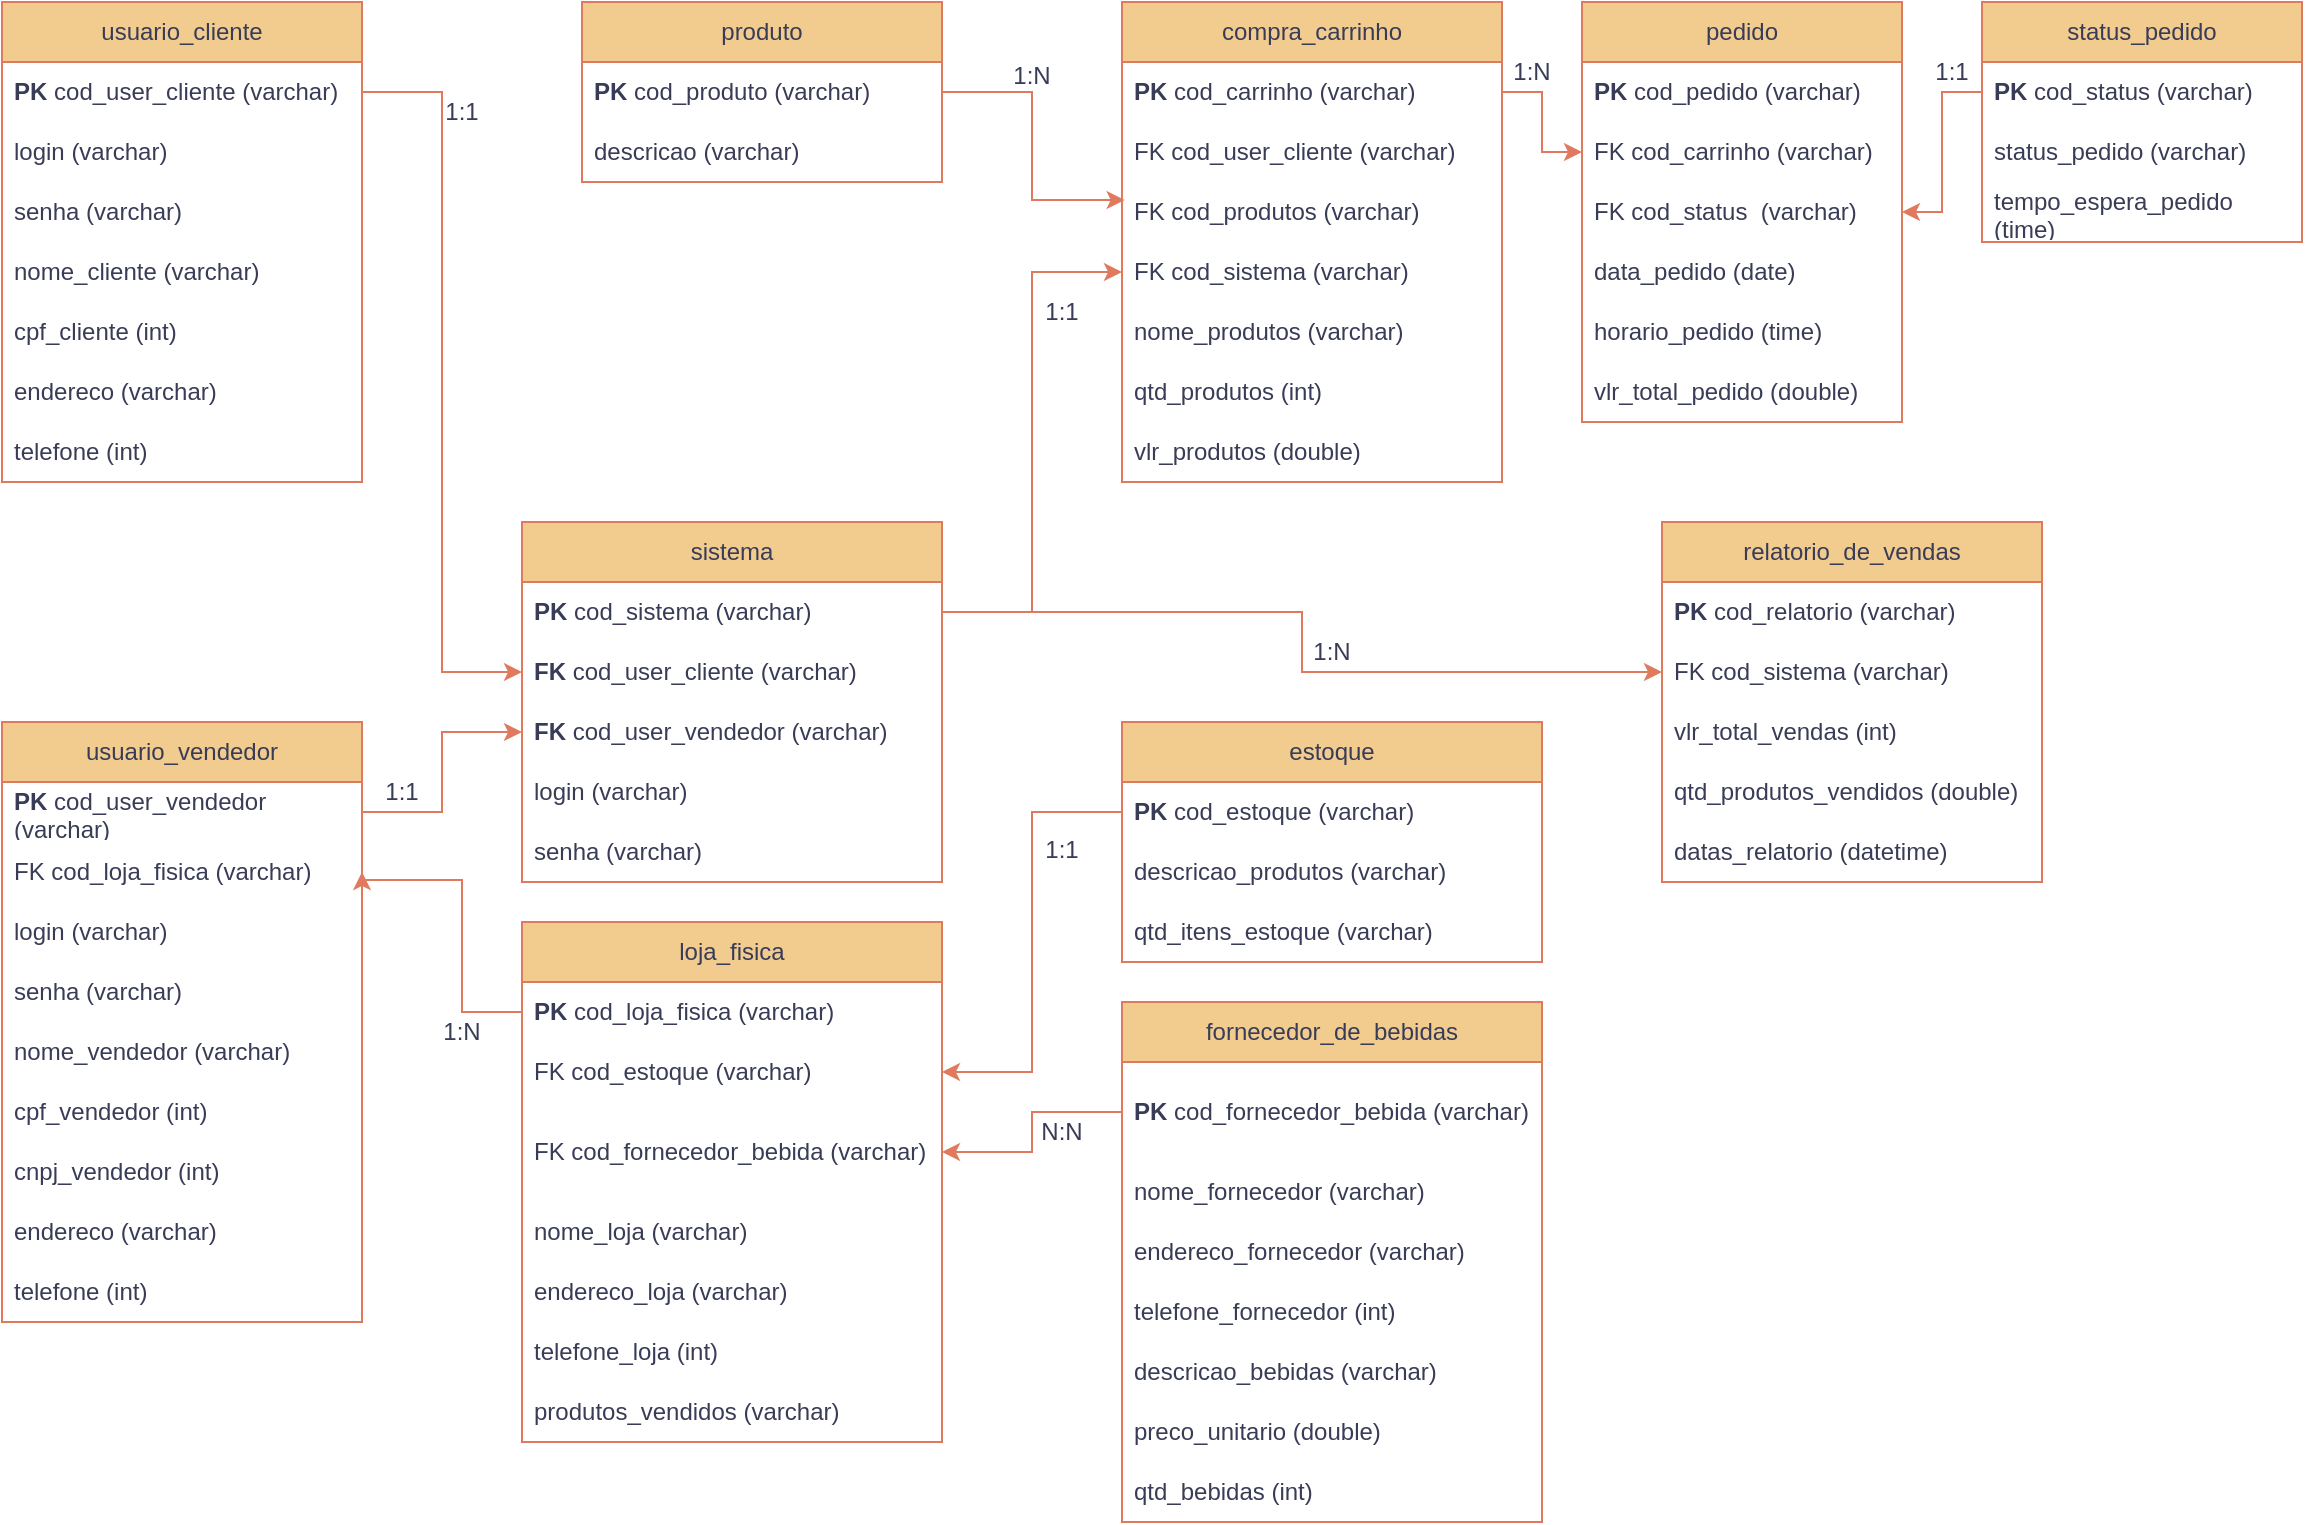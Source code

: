<mxfile version="21.7.4" type="device">
  <diagram name="Página-1" id="4m3uwBHAqJwUmukn5TO9">
    <mxGraphModel dx="1393" dy="789" grid="1" gridSize="10" guides="1" tooltips="1" connect="1" arrows="1" fold="1" page="1" pageScale="1" pageWidth="1169" pageHeight="827" math="0" shadow="0">
      <root>
        <mxCell id="0" />
        <mxCell id="1" parent="0" />
        <mxCell id="K0Uhg0TzkZJcfmnQmELL-1" value="usuario_cliente" style="swimlane;fontStyle=0;childLayout=stackLayout;horizontal=1;startSize=30;horizontalStack=0;resizeParent=1;resizeParentMax=0;resizeLast=0;collapsible=1;marginBottom=0;whiteSpace=wrap;html=1;labelBackgroundColor=none;fillColor=#F2CC8F;strokeColor=#E07A5F;fontColor=#393C56;" parent="1" vertex="1">
          <mxGeometry x="10" y="50" width="180" height="240" as="geometry" />
        </mxCell>
        <mxCell id="K0Uhg0TzkZJcfmnQmELL-2" value="&lt;b&gt;PK &lt;/b&gt;cod_user_cliente (varchar)" style="text;strokeColor=none;fillColor=none;align=left;verticalAlign=middle;spacingLeft=4;spacingRight=4;overflow=hidden;points=[[0,0.5],[1,0.5]];portConstraint=eastwest;rotatable=0;whiteSpace=wrap;html=1;labelBackgroundColor=none;fontColor=#393C56;" parent="K0Uhg0TzkZJcfmnQmELL-1" vertex="1">
          <mxGeometry y="30" width="180" height="30" as="geometry" />
        </mxCell>
        <mxCell id="K0Uhg0TzkZJcfmnQmELL-3" value="login (varchar)" style="text;strokeColor=none;fillColor=none;align=left;verticalAlign=middle;spacingLeft=4;spacingRight=4;overflow=hidden;points=[[0,0.5],[1,0.5]];portConstraint=eastwest;rotatable=0;whiteSpace=wrap;html=1;labelBackgroundColor=none;fontColor=#393C56;" parent="K0Uhg0TzkZJcfmnQmELL-1" vertex="1">
          <mxGeometry y="60" width="180" height="30" as="geometry" />
        </mxCell>
        <mxCell id="K0Uhg0TzkZJcfmnQmELL-4" value="senha (varchar)" style="text;strokeColor=none;fillColor=none;align=left;verticalAlign=middle;spacingLeft=4;spacingRight=4;overflow=hidden;points=[[0,0.5],[1,0.5]];portConstraint=eastwest;rotatable=0;whiteSpace=wrap;html=1;labelBackgroundColor=none;fontColor=#393C56;" parent="K0Uhg0TzkZJcfmnQmELL-1" vertex="1">
          <mxGeometry y="90" width="180" height="30" as="geometry" />
        </mxCell>
        <mxCell id="K0Uhg0TzkZJcfmnQmELL-5" value="nome_cliente (varchar)" style="text;strokeColor=none;fillColor=none;align=left;verticalAlign=middle;spacingLeft=4;spacingRight=4;overflow=hidden;points=[[0,0.5],[1,0.5]];portConstraint=eastwest;rotatable=0;whiteSpace=wrap;html=1;labelBackgroundColor=none;fontColor=#393C56;" parent="K0Uhg0TzkZJcfmnQmELL-1" vertex="1">
          <mxGeometry y="120" width="180" height="30" as="geometry" />
        </mxCell>
        <mxCell id="K0Uhg0TzkZJcfmnQmELL-6" value="cpf_cliente (int)" style="text;strokeColor=none;fillColor=none;align=left;verticalAlign=middle;spacingLeft=4;spacingRight=4;overflow=hidden;points=[[0,0.5],[1,0.5]];portConstraint=eastwest;rotatable=0;whiteSpace=wrap;html=1;labelBackgroundColor=none;fontColor=#393C56;" parent="K0Uhg0TzkZJcfmnQmELL-1" vertex="1">
          <mxGeometry y="150" width="180" height="30" as="geometry" />
        </mxCell>
        <mxCell id="K0Uhg0TzkZJcfmnQmELL-8" value="endereco (varchar)" style="text;strokeColor=none;fillColor=none;align=left;verticalAlign=middle;spacingLeft=4;spacingRight=4;overflow=hidden;points=[[0,0.5],[1,0.5]];portConstraint=eastwest;rotatable=0;whiteSpace=wrap;html=1;labelBackgroundColor=none;fontColor=#393C56;" parent="K0Uhg0TzkZJcfmnQmELL-1" vertex="1">
          <mxGeometry y="180" width="180" height="30" as="geometry" />
        </mxCell>
        <mxCell id="K0Uhg0TzkZJcfmnQmELL-9" value="telefone (int)" style="text;strokeColor=none;fillColor=none;align=left;verticalAlign=middle;spacingLeft=4;spacingRight=4;overflow=hidden;points=[[0,0.5],[1,0.5]];portConstraint=eastwest;rotatable=0;whiteSpace=wrap;html=1;labelBackgroundColor=none;fontColor=#393C56;" parent="K0Uhg0TzkZJcfmnQmELL-1" vertex="1">
          <mxGeometry y="210" width="180" height="30" as="geometry" />
        </mxCell>
        <mxCell id="K0Uhg0TzkZJcfmnQmELL-10" value="compra_carrinho" style="swimlane;fontStyle=0;childLayout=stackLayout;horizontal=1;startSize=30;horizontalStack=0;resizeParent=1;resizeParentMax=0;resizeLast=0;collapsible=1;marginBottom=0;whiteSpace=wrap;html=1;strokeColor=#E07A5F;fontColor=#393C56;fillColor=#F2CC8F;labelBackgroundColor=none;" parent="1" vertex="1">
          <mxGeometry x="570" y="50" width="190" height="240" as="geometry" />
        </mxCell>
        <mxCell id="K0Uhg0TzkZJcfmnQmELL-11" value="&lt;b&gt;PK &lt;/b&gt;cod_carrinho (varchar)" style="text;strokeColor=none;fillColor=none;align=left;verticalAlign=middle;spacingLeft=4;spacingRight=4;overflow=hidden;points=[[0,0.5],[1,0.5]];portConstraint=eastwest;rotatable=0;whiteSpace=wrap;html=1;fontColor=#393C56;labelBackgroundColor=none;" parent="K0Uhg0TzkZJcfmnQmELL-10" vertex="1">
          <mxGeometry y="30" width="190" height="30" as="geometry" />
        </mxCell>
        <mxCell id="Ctf8yKLeRsu5etOXuzhX-5" value="FK cod_user_cliente (varchar)" style="text;strokeColor=none;fillColor=none;align=left;verticalAlign=middle;spacingLeft=4;spacingRight=4;overflow=hidden;points=[[0,0.5],[1,0.5]];portConstraint=eastwest;rotatable=0;whiteSpace=wrap;html=1;fontColor=#393C56;labelBackgroundColor=none;" parent="K0Uhg0TzkZJcfmnQmELL-10" vertex="1">
          <mxGeometry y="60" width="190" height="30" as="geometry" />
        </mxCell>
        <mxCell id="K0Uhg0TzkZJcfmnQmELL-12" value="FK cod_produtos (varchar)" style="text;strokeColor=none;fillColor=none;align=left;verticalAlign=middle;spacingLeft=4;spacingRight=4;overflow=hidden;points=[[0,0.5],[1,0.5]];portConstraint=eastwest;rotatable=0;whiteSpace=wrap;html=1;fontColor=#393C56;labelBackgroundColor=none;" parent="K0Uhg0TzkZJcfmnQmELL-10" vertex="1">
          <mxGeometry y="90" width="190" height="30" as="geometry" />
        </mxCell>
        <mxCell id="Ctf8yKLeRsu5etOXuzhX-51" value="FK cod_sistema (varchar)" style="text;strokeColor=none;fillColor=none;align=left;verticalAlign=middle;spacingLeft=4;spacingRight=4;overflow=hidden;points=[[0,0.5],[1,0.5]];portConstraint=eastwest;rotatable=0;whiteSpace=wrap;html=1;fontColor=#393C56;labelBackgroundColor=none;" parent="K0Uhg0TzkZJcfmnQmELL-10" vertex="1">
          <mxGeometry y="120" width="190" height="30" as="geometry" />
        </mxCell>
        <mxCell id="K0Uhg0TzkZJcfmnQmELL-13" value="nome_produtos (varchar)" style="text;strokeColor=none;fillColor=none;align=left;verticalAlign=middle;spacingLeft=4;spacingRight=4;overflow=hidden;points=[[0,0.5],[1,0.5]];portConstraint=eastwest;rotatable=0;whiteSpace=wrap;html=1;fontColor=#393C56;labelBackgroundColor=none;" parent="K0Uhg0TzkZJcfmnQmELL-10" vertex="1">
          <mxGeometry y="150" width="190" height="30" as="geometry" />
        </mxCell>
        <mxCell id="K0Uhg0TzkZJcfmnQmELL-14" value="qtd_produtos (int)" style="text;strokeColor=none;fillColor=none;align=left;verticalAlign=middle;spacingLeft=4;spacingRight=4;overflow=hidden;points=[[0,0.5],[1,0.5]];portConstraint=eastwest;rotatable=0;whiteSpace=wrap;html=1;fontColor=#393C56;labelBackgroundColor=none;" parent="K0Uhg0TzkZJcfmnQmELL-10" vertex="1">
          <mxGeometry y="180" width="190" height="30" as="geometry" />
        </mxCell>
        <mxCell id="K0Uhg0TzkZJcfmnQmELL-15" value="vlr_produtos (double)" style="text;strokeColor=none;fillColor=none;align=left;verticalAlign=middle;spacingLeft=4;spacingRight=4;overflow=hidden;points=[[0,0.5],[1,0.5]];portConstraint=eastwest;rotatable=0;whiteSpace=wrap;html=1;fontColor=#393C56;labelBackgroundColor=none;" parent="K0Uhg0TzkZJcfmnQmELL-10" vertex="1">
          <mxGeometry y="210" width="190" height="30" as="geometry" />
        </mxCell>
        <mxCell id="K0Uhg0TzkZJcfmnQmELL-16" value="usuario_vendedor" style="swimlane;fontStyle=0;childLayout=stackLayout;horizontal=1;startSize=30;horizontalStack=0;resizeParent=1;resizeParentMax=0;resizeLast=0;collapsible=1;marginBottom=0;whiteSpace=wrap;html=1;strokeColor=#E07A5F;fontColor=#393C56;fillColor=#F2CC8F;labelBackgroundColor=none;" parent="1" vertex="1">
          <mxGeometry x="10" y="410" width="180" height="300" as="geometry" />
        </mxCell>
        <mxCell id="K0Uhg0TzkZJcfmnQmELL-17" value="&lt;b&gt;PK &lt;/b&gt;cod_user_vendedor (varchar)" style="text;strokeColor=none;fillColor=none;align=left;verticalAlign=middle;spacingLeft=4;spacingRight=4;overflow=hidden;points=[[0,0.5],[1,0.5]];portConstraint=eastwest;rotatable=0;whiteSpace=wrap;html=1;fontColor=#393C56;labelBackgroundColor=none;" parent="K0Uhg0TzkZJcfmnQmELL-16" vertex="1">
          <mxGeometry y="30" width="180" height="30" as="geometry" />
        </mxCell>
        <mxCell id="K0Uhg0TzkZJcfmnQmELL-18" value="FK cod_loja_fisica (varchar)" style="text;strokeColor=none;fillColor=none;align=left;verticalAlign=middle;spacingLeft=4;spacingRight=4;overflow=hidden;points=[[0,0.5],[1,0.5]];portConstraint=eastwest;rotatable=0;whiteSpace=wrap;html=1;fontColor=#393C56;labelBackgroundColor=none;" parent="K0Uhg0TzkZJcfmnQmELL-16" vertex="1">
          <mxGeometry y="60" width="180" height="30" as="geometry" />
        </mxCell>
        <mxCell id="Ctf8yKLeRsu5etOXuzhX-40" value="login (varchar)" style="text;strokeColor=none;fillColor=none;align=left;verticalAlign=middle;spacingLeft=4;spacingRight=4;overflow=hidden;points=[[0,0.5],[1,0.5]];portConstraint=eastwest;rotatable=0;whiteSpace=wrap;html=1;fontColor=#393C56;labelBackgroundColor=none;" parent="K0Uhg0TzkZJcfmnQmELL-16" vertex="1">
          <mxGeometry y="90" width="180" height="30" as="geometry" />
        </mxCell>
        <mxCell id="Ctf8yKLeRsu5etOXuzhX-41" value="senha (varchar)" style="text;strokeColor=none;fillColor=none;align=left;verticalAlign=middle;spacingLeft=4;spacingRight=4;overflow=hidden;points=[[0,0.5],[1,0.5]];portConstraint=eastwest;rotatable=0;whiteSpace=wrap;html=1;fontColor=#393C56;labelBackgroundColor=none;" parent="K0Uhg0TzkZJcfmnQmELL-16" vertex="1">
          <mxGeometry y="120" width="180" height="30" as="geometry" />
        </mxCell>
        <mxCell id="K0Uhg0TzkZJcfmnQmELL-20" value="nome_vendedor (varchar)" style="text;strokeColor=none;fillColor=none;align=left;verticalAlign=middle;spacingLeft=4;spacingRight=4;overflow=hidden;points=[[0,0.5],[1,0.5]];portConstraint=eastwest;rotatable=0;whiteSpace=wrap;html=1;fontColor=#393C56;labelBackgroundColor=none;" parent="K0Uhg0TzkZJcfmnQmELL-16" vertex="1">
          <mxGeometry y="150" width="180" height="30" as="geometry" />
        </mxCell>
        <mxCell id="Ctf8yKLeRsu5etOXuzhX-63" value="cpf_vendedor (int)" style="text;strokeColor=none;fillColor=none;align=left;verticalAlign=middle;spacingLeft=4;spacingRight=4;overflow=hidden;points=[[0,0.5],[1,0.5]];portConstraint=eastwest;rotatable=0;whiteSpace=wrap;html=1;fontColor=#393C56;labelBackgroundColor=none;" parent="K0Uhg0TzkZJcfmnQmELL-16" vertex="1">
          <mxGeometry y="180" width="180" height="30" as="geometry" />
        </mxCell>
        <mxCell id="B6Ryg8RX97N4suaD7J7_-43" value="cnpj_vendedor (int)" style="text;strokeColor=none;fillColor=none;align=left;verticalAlign=middle;spacingLeft=4;spacingRight=4;overflow=hidden;points=[[0,0.5],[1,0.5]];portConstraint=eastwest;rotatable=0;whiteSpace=wrap;html=1;fontColor=#393C56;labelBackgroundColor=none;" parent="K0Uhg0TzkZJcfmnQmELL-16" vertex="1">
          <mxGeometry y="210" width="180" height="30" as="geometry" />
        </mxCell>
        <mxCell id="K0Uhg0TzkZJcfmnQmELL-21" value="endereco (varchar)" style="text;strokeColor=none;fillColor=none;align=left;verticalAlign=middle;spacingLeft=4;spacingRight=4;overflow=hidden;points=[[0,0.5],[1,0.5]];portConstraint=eastwest;rotatable=0;whiteSpace=wrap;html=1;fontColor=#393C56;labelBackgroundColor=none;" parent="K0Uhg0TzkZJcfmnQmELL-16" vertex="1">
          <mxGeometry y="240" width="180" height="30" as="geometry" />
        </mxCell>
        <mxCell id="Ctf8yKLeRsu5etOXuzhX-64" value="telefone (int)" style="text;strokeColor=none;fillColor=none;align=left;verticalAlign=middle;spacingLeft=4;spacingRight=4;overflow=hidden;points=[[0,0.5],[1,0.5]];portConstraint=eastwest;rotatable=0;whiteSpace=wrap;html=1;fontColor=#393C56;labelBackgroundColor=none;" parent="K0Uhg0TzkZJcfmnQmELL-16" vertex="1">
          <mxGeometry y="270" width="180" height="30" as="geometry" />
        </mxCell>
        <mxCell id="K0Uhg0TzkZJcfmnQmELL-22" value="loja_fisica" style="swimlane;fontStyle=0;childLayout=stackLayout;horizontal=1;startSize=30;horizontalStack=0;resizeParent=1;resizeParentMax=0;resizeLast=0;collapsible=1;marginBottom=0;whiteSpace=wrap;html=1;strokeColor=#E07A5F;fontColor=#393C56;fillColor=#F2CC8F;labelBackgroundColor=none;" parent="1" vertex="1">
          <mxGeometry x="270" y="510" width="210" height="260" as="geometry" />
        </mxCell>
        <mxCell id="K0Uhg0TzkZJcfmnQmELL-23" value="&lt;b&gt;PK &lt;/b&gt;cod_loja_fisica (varchar)" style="text;strokeColor=none;fillColor=none;align=left;verticalAlign=middle;spacingLeft=4;spacingRight=4;overflow=hidden;points=[[0,0.5],[1,0.5]];portConstraint=eastwest;rotatable=0;whiteSpace=wrap;html=1;fontColor=#393C56;labelBackgroundColor=none;" parent="K0Uhg0TzkZJcfmnQmELL-22" vertex="1">
          <mxGeometry y="30" width="210" height="30" as="geometry" />
        </mxCell>
        <mxCell id="Ctf8yKLeRsu5etOXuzhX-35" value="FK cod_estoque (varchar)" style="text;strokeColor=none;fillColor=none;align=left;verticalAlign=middle;spacingLeft=4;spacingRight=4;overflow=hidden;points=[[0,0.5],[1,0.5]];portConstraint=eastwest;rotatable=0;whiteSpace=wrap;html=1;fontColor=#393C56;labelBackgroundColor=none;" parent="K0Uhg0TzkZJcfmnQmELL-22" vertex="1">
          <mxGeometry y="60" width="210" height="30" as="geometry" />
        </mxCell>
        <mxCell id="Ctf8yKLeRsu5etOXuzhX-67" value="FK cod_fornecedor_bebida (varchar)" style="text;strokeColor=none;fillColor=none;align=left;verticalAlign=middle;spacingLeft=4;spacingRight=4;overflow=hidden;points=[[0,0.5],[1,0.5]];portConstraint=eastwest;rotatable=0;whiteSpace=wrap;html=1;fontColor=#393C56;labelBackgroundColor=none;" parent="K0Uhg0TzkZJcfmnQmELL-22" vertex="1">
          <mxGeometry y="90" width="210" height="50" as="geometry" />
        </mxCell>
        <mxCell id="K0Uhg0TzkZJcfmnQmELL-24" value="nome_loja (varchar)" style="text;strokeColor=none;fillColor=none;align=left;verticalAlign=middle;spacingLeft=4;spacingRight=4;overflow=hidden;points=[[0,0.5],[1,0.5]];portConstraint=eastwest;rotatable=0;whiteSpace=wrap;html=1;fontColor=#393C56;labelBackgroundColor=none;" parent="K0Uhg0TzkZJcfmnQmELL-22" vertex="1">
          <mxGeometry y="140" width="210" height="30" as="geometry" />
        </mxCell>
        <mxCell id="K0Uhg0TzkZJcfmnQmELL-25" value="endereco_loja (varchar)" style="text;strokeColor=none;fillColor=none;align=left;verticalAlign=middle;spacingLeft=4;spacingRight=4;overflow=hidden;points=[[0,0.5],[1,0.5]];portConstraint=eastwest;rotatable=0;whiteSpace=wrap;html=1;fontColor=#393C56;labelBackgroundColor=none;" parent="K0Uhg0TzkZJcfmnQmELL-22" vertex="1">
          <mxGeometry y="170" width="210" height="30" as="geometry" />
        </mxCell>
        <mxCell id="K0Uhg0TzkZJcfmnQmELL-26" value="telefone_loja (int)" style="text;strokeColor=none;fillColor=none;align=left;verticalAlign=middle;spacingLeft=4;spacingRight=4;overflow=hidden;points=[[0,0.5],[1,0.5]];portConstraint=eastwest;rotatable=0;whiteSpace=wrap;html=1;fontColor=#393C56;labelBackgroundColor=none;" parent="K0Uhg0TzkZJcfmnQmELL-22" vertex="1">
          <mxGeometry y="200" width="210" height="30" as="geometry" />
        </mxCell>
        <mxCell id="Ctf8yKLeRsu5etOXuzhX-39" value="produtos_vendidos (varchar)" style="text;strokeColor=none;fillColor=none;align=left;verticalAlign=middle;spacingLeft=4;spacingRight=4;overflow=hidden;points=[[0,0.5],[1,0.5]];portConstraint=eastwest;rotatable=0;whiteSpace=wrap;html=1;fontColor=#393C56;labelBackgroundColor=none;" parent="K0Uhg0TzkZJcfmnQmELL-22" vertex="1">
          <mxGeometry y="230" width="210" height="30" as="geometry" />
        </mxCell>
        <mxCell id="K0Uhg0TzkZJcfmnQmELL-27" value="status_pedido" style="swimlane;fontStyle=0;childLayout=stackLayout;horizontal=1;startSize=30;horizontalStack=0;resizeParent=1;resizeParentMax=0;resizeLast=0;collapsible=1;marginBottom=0;whiteSpace=wrap;html=1;strokeColor=#E07A5F;fontColor=#393C56;fillColor=#F2CC8F;labelBackgroundColor=none;" parent="1" vertex="1">
          <mxGeometry x="1000" y="50" width="160" height="120" as="geometry" />
        </mxCell>
        <mxCell id="K0Uhg0TzkZJcfmnQmELL-28" value="&lt;b&gt;PK &lt;/b&gt;cod_status (varchar)" style="text;strokeColor=none;fillColor=none;align=left;verticalAlign=middle;spacingLeft=4;spacingRight=4;overflow=hidden;points=[[0,0.5],[1,0.5]];portConstraint=eastwest;rotatable=0;whiteSpace=wrap;html=1;fontColor=#393C56;labelBackgroundColor=none;" parent="K0Uhg0TzkZJcfmnQmELL-27" vertex="1">
          <mxGeometry y="30" width="160" height="30" as="geometry" />
        </mxCell>
        <mxCell id="K0Uhg0TzkZJcfmnQmELL-29" value="status_pedido (varchar)" style="text;strokeColor=none;fillColor=none;align=left;verticalAlign=middle;spacingLeft=4;spacingRight=4;overflow=hidden;points=[[0,0.5],[1,0.5]];portConstraint=eastwest;rotatable=0;whiteSpace=wrap;html=1;fontColor=#393C56;labelBackgroundColor=none;" parent="K0Uhg0TzkZJcfmnQmELL-27" vertex="1">
          <mxGeometry y="60" width="160" height="30" as="geometry" />
        </mxCell>
        <mxCell id="K0Uhg0TzkZJcfmnQmELL-40" value="tempo_espera_pedido (time)" style="text;strokeColor=none;fillColor=none;align=left;verticalAlign=middle;spacingLeft=4;spacingRight=4;overflow=hidden;points=[[0,0.5],[1,0.5]];portConstraint=eastwest;rotatable=0;whiteSpace=wrap;html=1;fontColor=#393C56;labelBackgroundColor=none;" parent="K0Uhg0TzkZJcfmnQmELL-27" vertex="1">
          <mxGeometry y="90" width="160" height="30" as="geometry" />
        </mxCell>
        <mxCell id="K0Uhg0TzkZJcfmnQmELL-31" value="pedido" style="swimlane;fontStyle=0;childLayout=stackLayout;horizontal=1;startSize=30;horizontalStack=0;resizeParent=1;resizeParentMax=0;resizeLast=0;collapsible=1;marginBottom=0;whiteSpace=wrap;html=1;strokeColor=#E07A5F;fontColor=#393C56;fillColor=#F2CC8F;labelBackgroundColor=none;" parent="1" vertex="1">
          <mxGeometry x="800" y="50" width="160" height="210" as="geometry" />
        </mxCell>
        <mxCell id="K0Uhg0TzkZJcfmnQmELL-32" value="&lt;b&gt;PK &lt;/b&gt;cod_pedido (varchar)" style="text;strokeColor=none;fillColor=none;align=left;verticalAlign=middle;spacingLeft=4;spacingRight=4;overflow=hidden;points=[[0,0.5],[1,0.5]];portConstraint=eastwest;rotatable=0;whiteSpace=wrap;html=1;fontColor=#393C56;labelBackgroundColor=none;" parent="K0Uhg0TzkZJcfmnQmELL-31" vertex="1">
          <mxGeometry y="30" width="160" height="30" as="geometry" />
        </mxCell>
        <mxCell id="K0Uhg0TzkZJcfmnQmELL-38" value="FK cod_carrinho (varchar)" style="text;strokeColor=none;fillColor=none;align=left;verticalAlign=middle;spacingLeft=4;spacingRight=4;overflow=hidden;points=[[0,0.5],[1,0.5]];portConstraint=eastwest;rotatable=0;whiteSpace=wrap;html=1;fontColor=#393C56;labelBackgroundColor=none;" parent="K0Uhg0TzkZJcfmnQmELL-31" vertex="1">
          <mxGeometry y="60" width="160" height="30" as="geometry" />
        </mxCell>
        <mxCell id="K0Uhg0TzkZJcfmnQmELL-36" value="FK cod_status&amp;nbsp; (varchar)" style="text;strokeColor=none;fillColor=none;align=left;verticalAlign=middle;spacingLeft=4;spacingRight=4;overflow=hidden;points=[[0,0.5],[1,0.5]];portConstraint=eastwest;rotatable=0;whiteSpace=wrap;html=1;fontColor=#393C56;labelBackgroundColor=none;" parent="K0Uhg0TzkZJcfmnQmELL-31" vertex="1">
          <mxGeometry y="90" width="160" height="30" as="geometry" />
        </mxCell>
        <mxCell id="K0Uhg0TzkZJcfmnQmELL-33" value="data_pedido (date)" style="text;strokeColor=none;fillColor=none;align=left;verticalAlign=middle;spacingLeft=4;spacingRight=4;overflow=hidden;points=[[0,0.5],[1,0.5]];portConstraint=eastwest;rotatable=0;whiteSpace=wrap;html=1;fontColor=#393C56;labelBackgroundColor=none;" parent="K0Uhg0TzkZJcfmnQmELL-31" vertex="1">
          <mxGeometry y="120" width="160" height="30" as="geometry" />
        </mxCell>
        <mxCell id="K0Uhg0TzkZJcfmnQmELL-34" value="horario_pedido (time)" style="text;strokeColor=none;fillColor=none;align=left;verticalAlign=middle;spacingLeft=4;spacingRight=4;overflow=hidden;points=[[0,0.5],[1,0.5]];portConstraint=eastwest;rotatable=0;whiteSpace=wrap;html=1;fontColor=#393C56;labelBackgroundColor=none;" parent="K0Uhg0TzkZJcfmnQmELL-31" vertex="1">
          <mxGeometry y="150" width="160" height="30" as="geometry" />
        </mxCell>
        <mxCell id="Ctf8yKLeRsu5etOXuzhX-7" value="vlr_total_pedido (double)" style="text;strokeColor=none;fillColor=none;align=left;verticalAlign=middle;spacingLeft=4;spacingRight=4;overflow=hidden;points=[[0,0.5],[1,0.5]];portConstraint=eastwest;rotatable=0;whiteSpace=wrap;html=1;fontColor=#393C56;labelBackgroundColor=none;" parent="K0Uhg0TzkZJcfmnQmELL-31" vertex="1">
          <mxGeometry y="180" width="160" height="30" as="geometry" />
        </mxCell>
        <mxCell id="Ctf8yKLeRsu5etOXuzhX-1" value="sistema" style="swimlane;fontStyle=0;childLayout=stackLayout;horizontal=1;startSize=30;horizontalStack=0;resizeParent=1;resizeParentMax=0;resizeLast=0;collapsible=1;marginBottom=0;whiteSpace=wrap;html=1;labelBackgroundColor=none;fillColor=#F2CC8F;strokeColor=#E07A5F;fontColor=#393C56;" parent="1" vertex="1">
          <mxGeometry x="270" y="310" width="210" height="180" as="geometry" />
        </mxCell>
        <mxCell id="Ctf8yKLeRsu5etOXuzhX-2" value="&lt;b&gt;PK &lt;/b&gt;cod_sistema (varchar)" style="text;strokeColor=none;fillColor=none;align=left;verticalAlign=middle;spacingLeft=4;spacingRight=4;overflow=hidden;points=[[0,0.5],[1,0.5]];portConstraint=eastwest;rotatable=0;whiteSpace=wrap;html=1;labelBackgroundColor=none;fontColor=#393C56;" parent="Ctf8yKLeRsu5etOXuzhX-1" vertex="1">
          <mxGeometry y="30" width="210" height="30" as="geometry" />
        </mxCell>
        <mxCell id="Ctf8yKLeRsu5etOXuzhX-3" value="&lt;b&gt;FK &lt;/b&gt;cod_user_cliente (varchar)" style="text;strokeColor=none;fillColor=none;align=left;verticalAlign=middle;spacingLeft=4;spacingRight=4;overflow=hidden;points=[[0,0.5],[1,0.5]];portConstraint=eastwest;rotatable=0;whiteSpace=wrap;html=1;labelBackgroundColor=none;fontColor=#393C56;" parent="Ctf8yKLeRsu5etOXuzhX-1" vertex="1">
          <mxGeometry y="60" width="210" height="30" as="geometry" />
        </mxCell>
        <mxCell id="Ctf8yKLeRsu5etOXuzhX-26" value="&lt;b&gt;FK &lt;/b&gt;cod_user_vendedor (varchar)" style="text;strokeColor=none;fillColor=none;align=left;verticalAlign=middle;spacingLeft=4;spacingRight=4;overflow=hidden;points=[[0,0.5],[1,0.5]];portConstraint=eastwest;rotatable=0;whiteSpace=wrap;html=1;labelBackgroundColor=none;fontColor=#393C56;" parent="Ctf8yKLeRsu5etOXuzhX-1" vertex="1">
          <mxGeometry y="90" width="210" height="30" as="geometry" />
        </mxCell>
        <mxCell id="Ctf8yKLeRsu5etOXuzhX-27" value="login (varchar)" style="text;strokeColor=none;fillColor=none;align=left;verticalAlign=middle;spacingLeft=4;spacingRight=4;overflow=hidden;points=[[0,0.5],[1,0.5]];portConstraint=eastwest;rotatable=0;whiteSpace=wrap;html=1;labelBackgroundColor=none;fontColor=#393C56;" parent="Ctf8yKLeRsu5etOXuzhX-1" vertex="1">
          <mxGeometry y="120" width="210" height="30" as="geometry" />
        </mxCell>
        <mxCell id="Ctf8yKLeRsu5etOXuzhX-28" value="senha (varchar)" style="text;strokeColor=none;fillColor=none;align=left;verticalAlign=middle;spacingLeft=4;spacingRight=4;overflow=hidden;points=[[0,0.5],[1,0.5]];portConstraint=eastwest;rotatable=0;whiteSpace=wrap;html=1;labelBackgroundColor=none;fontColor=#393C56;" parent="Ctf8yKLeRsu5etOXuzhX-1" vertex="1">
          <mxGeometry y="150" width="210" height="30" as="geometry" />
        </mxCell>
        <mxCell id="Ctf8yKLeRsu5etOXuzhX-8" value="fornecedor_de_bebidas" style="swimlane;fontStyle=0;childLayout=stackLayout;horizontal=1;startSize=30;horizontalStack=0;resizeParent=1;resizeParentMax=0;resizeLast=0;collapsible=1;marginBottom=0;whiteSpace=wrap;html=1;strokeColor=#E07A5F;fontColor=#393C56;fillColor=#F2CC8F;labelBackgroundColor=none;" parent="1" vertex="1">
          <mxGeometry x="570" y="550" width="210" height="260" as="geometry" />
        </mxCell>
        <mxCell id="Ctf8yKLeRsu5etOXuzhX-9" value="&lt;b&gt;PK &lt;/b&gt;cod_fornecedor_bebida (varchar)" style="text;strokeColor=none;fillColor=none;align=left;verticalAlign=middle;spacingLeft=4;spacingRight=4;overflow=hidden;points=[[0,0.5],[1,0.5]];portConstraint=eastwest;rotatable=0;whiteSpace=wrap;html=1;fontColor=#393C56;labelBackgroundColor=none;" parent="Ctf8yKLeRsu5etOXuzhX-8" vertex="1">
          <mxGeometry y="30" width="210" height="50" as="geometry" />
        </mxCell>
        <mxCell id="Ctf8yKLeRsu5etOXuzhX-10" value="nome_fornecedor (varchar)" style="text;strokeColor=none;fillColor=none;align=left;verticalAlign=middle;spacingLeft=4;spacingRight=4;overflow=hidden;points=[[0,0.5],[1,0.5]];portConstraint=eastwest;rotatable=0;whiteSpace=wrap;html=1;fontColor=#393C56;labelBackgroundColor=none;" parent="Ctf8yKLeRsu5etOXuzhX-8" vertex="1">
          <mxGeometry y="80" width="210" height="30" as="geometry" />
        </mxCell>
        <mxCell id="Ctf8yKLeRsu5etOXuzhX-11" value="endereco_fornecedor (varchar)" style="text;strokeColor=none;fillColor=none;align=left;verticalAlign=middle;spacingLeft=4;spacingRight=4;overflow=hidden;points=[[0,0.5],[1,0.5]];portConstraint=eastwest;rotatable=0;whiteSpace=wrap;html=1;fontColor=#393C56;labelBackgroundColor=none;" parent="Ctf8yKLeRsu5etOXuzhX-8" vertex="1">
          <mxGeometry y="110" width="210" height="30" as="geometry" />
        </mxCell>
        <mxCell id="Ctf8yKLeRsu5etOXuzhX-12" value="telefone_fornecedor (int)" style="text;strokeColor=none;fillColor=none;align=left;verticalAlign=middle;spacingLeft=4;spacingRight=4;overflow=hidden;points=[[0,0.5],[1,0.5]];portConstraint=eastwest;rotatable=0;whiteSpace=wrap;html=1;fontColor=#393C56;labelBackgroundColor=none;" parent="Ctf8yKLeRsu5etOXuzhX-8" vertex="1">
          <mxGeometry y="140" width="210" height="30" as="geometry" />
        </mxCell>
        <mxCell id="Ctf8yKLeRsu5etOXuzhX-20" value="descricao_bebidas (varchar)" style="text;strokeColor=none;fillColor=none;align=left;verticalAlign=middle;spacingLeft=4;spacingRight=4;overflow=hidden;points=[[0,0.5],[1,0.5]];portConstraint=eastwest;rotatable=0;whiteSpace=wrap;html=1;fontColor=#393C56;labelBackgroundColor=none;" parent="Ctf8yKLeRsu5etOXuzhX-8" vertex="1">
          <mxGeometry y="170" width="210" height="30" as="geometry" />
        </mxCell>
        <mxCell id="Ctf8yKLeRsu5etOXuzhX-13" value="preco_unitario (double)" style="text;strokeColor=none;fillColor=none;align=left;verticalAlign=middle;spacingLeft=4;spacingRight=4;overflow=hidden;points=[[0,0.5],[1,0.5]];portConstraint=eastwest;rotatable=0;whiteSpace=wrap;html=1;fontColor=#393C56;labelBackgroundColor=none;" parent="Ctf8yKLeRsu5etOXuzhX-8" vertex="1">
          <mxGeometry y="200" width="210" height="30" as="geometry" />
        </mxCell>
        <mxCell id="Ctf8yKLeRsu5etOXuzhX-14" value="qtd_bebidas (int)" style="text;strokeColor=none;fillColor=none;align=left;verticalAlign=middle;spacingLeft=4;spacingRight=4;overflow=hidden;points=[[0,0.5],[1,0.5]];portConstraint=eastwest;rotatable=0;whiteSpace=wrap;html=1;fontColor=#393C56;labelBackgroundColor=none;" parent="Ctf8yKLeRsu5etOXuzhX-8" vertex="1">
          <mxGeometry y="230" width="210" height="30" as="geometry" />
        </mxCell>
        <mxCell id="Ctf8yKLeRsu5etOXuzhX-15" value="estoque" style="swimlane;fontStyle=0;childLayout=stackLayout;horizontal=1;startSize=30;horizontalStack=0;resizeParent=1;resizeParentMax=0;resizeLast=0;collapsible=1;marginBottom=0;whiteSpace=wrap;html=1;strokeColor=#E07A5F;fontColor=#393C56;fillColor=#F2CC8F;labelBackgroundColor=none;" parent="1" vertex="1">
          <mxGeometry x="570" y="410" width="210" height="120" as="geometry" />
        </mxCell>
        <mxCell id="Ctf8yKLeRsu5etOXuzhX-16" value="&lt;b&gt;PK &lt;/b&gt;cod_estoque (varchar)" style="text;strokeColor=none;fillColor=none;align=left;verticalAlign=middle;spacingLeft=4;spacingRight=4;overflow=hidden;points=[[0,0.5],[1,0.5]];portConstraint=eastwest;rotatable=0;whiteSpace=wrap;html=1;fontColor=#393C56;labelBackgroundColor=none;" parent="Ctf8yKLeRsu5etOXuzhX-15" vertex="1">
          <mxGeometry y="30" width="210" height="30" as="geometry" />
        </mxCell>
        <mxCell id="Ctf8yKLeRsu5etOXuzhX-17" value="descricao_produtos (varchar)" style="text;strokeColor=none;fillColor=none;align=left;verticalAlign=middle;spacingLeft=4;spacingRight=4;overflow=hidden;points=[[0,0.5],[1,0.5]];portConstraint=eastwest;rotatable=0;whiteSpace=wrap;html=1;fontColor=#393C56;labelBackgroundColor=none;" parent="Ctf8yKLeRsu5etOXuzhX-15" vertex="1">
          <mxGeometry y="60" width="210" height="30" as="geometry" />
        </mxCell>
        <mxCell id="Ctf8yKLeRsu5etOXuzhX-18" value="qtd_itens_estoque (varchar)" style="text;strokeColor=none;fillColor=none;align=left;verticalAlign=middle;spacingLeft=4;spacingRight=4;overflow=hidden;points=[[0,0.5],[1,0.5]];portConstraint=eastwest;rotatable=0;whiteSpace=wrap;html=1;fontColor=#393C56;labelBackgroundColor=none;" parent="Ctf8yKLeRsu5etOXuzhX-15" vertex="1">
          <mxGeometry y="90" width="210" height="30" as="geometry" />
        </mxCell>
        <mxCell id="Ctf8yKLeRsu5etOXuzhX-42" value="relatorio_de_vendas" style="swimlane;fontStyle=0;childLayout=stackLayout;horizontal=1;startSize=30;horizontalStack=0;resizeParent=1;resizeParentMax=0;resizeLast=0;collapsible=1;marginBottom=0;whiteSpace=wrap;html=1;strokeColor=#E07A5F;fontColor=#393C56;fillColor=#F2CC8F;labelBackgroundColor=none;" parent="1" vertex="1">
          <mxGeometry x="840" y="310" width="190" height="180" as="geometry" />
        </mxCell>
        <mxCell id="Ctf8yKLeRsu5etOXuzhX-43" value="&lt;b&gt;PK &lt;/b&gt;cod_relatorio (varchar)" style="text;strokeColor=none;fillColor=none;align=left;verticalAlign=middle;spacingLeft=4;spacingRight=4;overflow=hidden;points=[[0,0.5],[1,0.5]];portConstraint=eastwest;rotatable=0;whiteSpace=wrap;html=1;fontColor=#393C56;labelBackgroundColor=none;" parent="Ctf8yKLeRsu5etOXuzhX-42" vertex="1">
          <mxGeometry y="30" width="190" height="30" as="geometry" />
        </mxCell>
        <mxCell id="Ctf8yKLeRsu5etOXuzhX-47" value="FK cod_sistema (varchar)" style="text;strokeColor=none;fillColor=none;align=left;verticalAlign=middle;spacingLeft=4;spacingRight=4;overflow=hidden;points=[[0,0.5],[1,0.5]];portConstraint=eastwest;rotatable=0;whiteSpace=wrap;html=1;fontColor=#393C56;labelBackgroundColor=none;" parent="Ctf8yKLeRsu5etOXuzhX-42" vertex="1">
          <mxGeometry y="60" width="190" height="30" as="geometry" />
        </mxCell>
        <mxCell id="Ctf8yKLeRsu5etOXuzhX-45" value="vlr_total_vendas (int)" style="text;strokeColor=none;fillColor=none;align=left;verticalAlign=middle;spacingLeft=4;spacingRight=4;overflow=hidden;points=[[0,0.5],[1,0.5]];portConstraint=eastwest;rotatable=0;whiteSpace=wrap;html=1;fontColor=#393C56;labelBackgroundColor=none;" parent="Ctf8yKLeRsu5etOXuzhX-42" vertex="1">
          <mxGeometry y="90" width="190" height="30" as="geometry" />
        </mxCell>
        <mxCell id="Ctf8yKLeRsu5etOXuzhX-48" value="qtd_produtos_vendidos (double)" style="text;strokeColor=none;fillColor=none;align=left;verticalAlign=middle;spacingLeft=4;spacingRight=4;overflow=hidden;points=[[0,0.5],[1,0.5]];portConstraint=eastwest;rotatable=0;whiteSpace=wrap;html=1;fontColor=#393C56;labelBackgroundColor=none;" parent="Ctf8yKLeRsu5etOXuzhX-42" vertex="1">
          <mxGeometry y="120" width="190" height="30" as="geometry" />
        </mxCell>
        <mxCell id="Ctf8yKLeRsu5etOXuzhX-46" value="datas_relatorio (datetime)" style="text;strokeColor=none;fillColor=none;align=left;verticalAlign=middle;spacingLeft=4;spacingRight=4;overflow=hidden;points=[[0,0.5],[1,0.5]];portConstraint=eastwest;rotatable=0;whiteSpace=wrap;html=1;fontColor=#393C56;labelBackgroundColor=none;" parent="Ctf8yKLeRsu5etOXuzhX-42" vertex="1">
          <mxGeometry y="150" width="190" height="30" as="geometry" />
        </mxCell>
        <mxCell id="B6Ryg8RX97N4suaD7J7_-55" style="edgeStyle=orthogonalEdgeStyle;rounded=0;orthogonalLoop=1;jettySize=auto;html=1;entryX=0.007;entryY=0.3;entryDx=0;entryDy=0;entryPerimeter=0;strokeColor=#E07A5F;fontColor=#393C56;fillColor=#F2CC8F;" parent="1" source="Ctf8yKLeRsu5etOXuzhX-55" target="K0Uhg0TzkZJcfmnQmELL-12" edge="1">
          <mxGeometry relative="1" as="geometry" />
        </mxCell>
        <mxCell id="Ctf8yKLeRsu5etOXuzhX-55" value="produto" style="swimlane;fontStyle=0;childLayout=stackLayout;horizontal=1;startSize=30;horizontalStack=0;resizeParent=1;resizeParentMax=0;resizeLast=0;collapsible=1;marginBottom=0;whiteSpace=wrap;html=1;strokeColor=#E07A5F;fontColor=#393C56;fillColor=#F2CC8F;labelBackgroundColor=none;" parent="1" vertex="1">
          <mxGeometry x="300" y="50" width="180" height="90" as="geometry" />
        </mxCell>
        <mxCell id="Ctf8yKLeRsu5etOXuzhX-56" value="&lt;b&gt;PK &lt;/b&gt;cod_produto (varchar)" style="text;strokeColor=none;fillColor=none;align=left;verticalAlign=middle;spacingLeft=4;spacingRight=4;overflow=hidden;points=[[0,0.5],[1,0.5]];portConstraint=eastwest;rotatable=0;whiteSpace=wrap;html=1;fontColor=#393C56;labelBackgroundColor=none;" parent="Ctf8yKLeRsu5etOXuzhX-55" vertex="1">
          <mxGeometry y="30" width="180" height="30" as="geometry" />
        </mxCell>
        <mxCell id="Ctf8yKLeRsu5etOXuzhX-57" value="descricao (varchar)" style="text;strokeColor=none;fillColor=none;align=left;verticalAlign=middle;spacingLeft=4;spacingRight=4;overflow=hidden;points=[[0,0.5],[1,0.5]];portConstraint=eastwest;rotatable=0;whiteSpace=wrap;html=1;fontColor=#393C56;labelBackgroundColor=none;" parent="Ctf8yKLeRsu5etOXuzhX-55" vertex="1">
          <mxGeometry y="60" width="180" height="30" as="geometry" />
        </mxCell>
        <mxCell id="uIgerKbGGvetV452I-at-11" value="1:N" style="text;html=1;strokeColor=none;fillColor=none;align=center;verticalAlign=middle;whiteSpace=wrap;rounded=0;labelBackgroundColor=none;fontColor=#393C56;" parent="1" vertex="1">
          <mxGeometry x="660" y="360" width="30" height="30" as="geometry" />
        </mxCell>
        <mxCell id="uIgerKbGGvetV452I-at-14" value="1:N" style="text;html=1;strokeColor=none;fillColor=none;align=center;verticalAlign=middle;whiteSpace=wrap;rounded=0;labelBackgroundColor=none;fontColor=#393C56;" parent="1" vertex="1">
          <mxGeometry x="510" y="72" width="30" height="30" as="geometry" />
        </mxCell>
        <mxCell id="uIgerKbGGvetV452I-at-15" value="1:N" style="text;html=1;strokeColor=none;fillColor=none;align=center;verticalAlign=middle;whiteSpace=wrap;rounded=0;labelBackgroundColor=none;fontColor=#393C56;" parent="1" vertex="1">
          <mxGeometry x="760" y="70" width="30" height="30" as="geometry" />
        </mxCell>
        <mxCell id="uIgerKbGGvetV452I-at-22" value="1:1" style="text;html=1;strokeColor=none;fillColor=none;align=center;verticalAlign=middle;whiteSpace=wrap;rounded=0;labelBackgroundColor=none;fontColor=#393C56;" parent="1" vertex="1">
          <mxGeometry x="970" y="70" width="30" height="30" as="geometry" />
        </mxCell>
        <mxCell id="B6Ryg8RX97N4suaD7J7_-38" style="edgeStyle=orthogonalEdgeStyle;rounded=0;orthogonalLoop=1;jettySize=auto;html=1;exitX=1;exitY=0.5;exitDx=0;exitDy=0;entryX=0;entryY=0.5;entryDx=0;entryDy=0;strokeColor=#E07A5F;fontColor=#393C56;fillColor=#F2CC8F;" parent="1" source="K0Uhg0TzkZJcfmnQmELL-2" target="Ctf8yKLeRsu5etOXuzhX-3" edge="1">
          <mxGeometry relative="1" as="geometry" />
        </mxCell>
        <mxCell id="B6Ryg8RX97N4suaD7J7_-39" value="1:1" style="text;html=1;strokeColor=none;fillColor=none;align=center;verticalAlign=middle;whiteSpace=wrap;rounded=0;fontColor=#393C56;" parent="1" vertex="1">
          <mxGeometry x="210" y="90" width="60" height="30" as="geometry" />
        </mxCell>
        <mxCell id="B6Ryg8RX97N4suaD7J7_-40" style="edgeStyle=orthogonalEdgeStyle;rounded=0;orthogonalLoop=1;jettySize=auto;html=1;exitX=1;exitY=0.5;exitDx=0;exitDy=0;entryX=0;entryY=0.5;entryDx=0;entryDy=0;strokeColor=#E07A5F;fontColor=#393C56;fillColor=#F2CC8F;" parent="1" source="K0Uhg0TzkZJcfmnQmELL-17" target="Ctf8yKLeRsu5etOXuzhX-26" edge="1">
          <mxGeometry relative="1" as="geometry" />
        </mxCell>
        <mxCell id="B6Ryg8RX97N4suaD7J7_-41" value="1:1" style="text;html=1;strokeColor=none;fillColor=none;align=center;verticalAlign=middle;whiteSpace=wrap;rounded=0;fontColor=#393C56;" parent="1" vertex="1">
          <mxGeometry x="180" y="430" width="60" height="30" as="geometry" />
        </mxCell>
        <mxCell id="B6Ryg8RX97N4suaD7J7_-42" style="edgeStyle=orthogonalEdgeStyle;rounded=0;orthogonalLoop=1;jettySize=auto;html=1;exitX=0;exitY=0.5;exitDx=0;exitDy=0;entryX=1;entryY=0.5;entryDx=0;entryDy=0;strokeColor=#E07A5F;fontColor=#393C56;fillColor=#F2CC8F;" parent="1" source="K0Uhg0TzkZJcfmnQmELL-23" target="K0Uhg0TzkZJcfmnQmELL-18" edge="1">
          <mxGeometry relative="1" as="geometry">
            <Array as="points">
              <mxPoint x="240" y="555" />
              <mxPoint x="240" y="489" />
            </Array>
          </mxGeometry>
        </mxCell>
        <mxCell id="B6Ryg8RX97N4suaD7J7_-44" value="1:N" style="text;html=1;strokeColor=none;fillColor=none;align=center;verticalAlign=middle;whiteSpace=wrap;rounded=0;fontColor=#393C56;" parent="1" vertex="1">
          <mxGeometry x="210" y="550" width="60" height="30" as="geometry" />
        </mxCell>
        <mxCell id="B6Ryg8RX97N4suaD7J7_-46" style="edgeStyle=orthogonalEdgeStyle;rounded=0;orthogonalLoop=1;jettySize=auto;html=1;entryX=1;entryY=0.5;entryDx=0;entryDy=0;strokeColor=#E07A5F;fontColor=#393C56;fillColor=#F2CC8F;" parent="1" source="Ctf8yKLeRsu5etOXuzhX-9" target="Ctf8yKLeRsu5etOXuzhX-67" edge="1">
          <mxGeometry relative="1" as="geometry" />
        </mxCell>
        <mxCell id="B6Ryg8RX97N4suaD7J7_-47" style="edgeStyle=orthogonalEdgeStyle;rounded=0;orthogonalLoop=1;jettySize=auto;html=1;entryX=1;entryY=0.5;entryDx=0;entryDy=0;strokeColor=#E07A5F;fontColor=#393C56;fillColor=#F2CC8F;" parent="1" source="Ctf8yKLeRsu5etOXuzhX-16" target="Ctf8yKLeRsu5etOXuzhX-35" edge="1">
          <mxGeometry relative="1" as="geometry" />
        </mxCell>
        <mxCell id="B6Ryg8RX97N4suaD7J7_-48" value="1:1" style="text;html=1;strokeColor=none;fillColor=none;align=center;verticalAlign=middle;whiteSpace=wrap;rounded=0;fontColor=#393C56;" parent="1" vertex="1">
          <mxGeometry x="510" y="459" width="60" height="30" as="geometry" />
        </mxCell>
        <mxCell id="B6Ryg8RX97N4suaD7J7_-49" value="N:N" style="text;html=1;strokeColor=none;fillColor=none;align=center;verticalAlign=middle;whiteSpace=wrap;rounded=0;fontColor=#393C56;" parent="1" vertex="1">
          <mxGeometry x="510" y="600" width="60" height="30" as="geometry" />
        </mxCell>
        <mxCell id="B6Ryg8RX97N4suaD7J7_-50" style="edgeStyle=orthogonalEdgeStyle;rounded=0;orthogonalLoop=1;jettySize=auto;html=1;entryX=0;entryY=0.5;entryDx=0;entryDy=0;strokeColor=#E07A5F;fontColor=#393C56;fillColor=#F2CC8F;" parent="1" source="Ctf8yKLeRsu5etOXuzhX-2" target="Ctf8yKLeRsu5etOXuzhX-47" edge="1">
          <mxGeometry relative="1" as="geometry" />
        </mxCell>
        <mxCell id="B6Ryg8RX97N4suaD7J7_-51" style="edgeStyle=orthogonalEdgeStyle;rounded=0;orthogonalLoop=1;jettySize=auto;html=1;exitX=0;exitY=0.5;exitDx=0;exitDy=0;entryX=1;entryY=0.5;entryDx=0;entryDy=0;strokeColor=#E07A5F;fontColor=#393C56;fillColor=#F2CC8F;" parent="1" source="K0Uhg0TzkZJcfmnQmELL-28" target="K0Uhg0TzkZJcfmnQmELL-36" edge="1">
          <mxGeometry relative="1" as="geometry" />
        </mxCell>
        <mxCell id="B6Ryg8RX97N4suaD7J7_-54" style="edgeStyle=orthogonalEdgeStyle;rounded=0;orthogonalLoop=1;jettySize=auto;html=1;exitX=1;exitY=0.5;exitDx=0;exitDy=0;entryX=0;entryY=0.5;entryDx=0;entryDy=0;strokeColor=#E07A5F;fontColor=#393C56;fillColor=#F2CC8F;" parent="1" source="K0Uhg0TzkZJcfmnQmELL-11" target="K0Uhg0TzkZJcfmnQmELL-38" edge="1">
          <mxGeometry relative="1" as="geometry" />
        </mxCell>
        <mxCell id="B6Ryg8RX97N4suaD7J7_-57" style="edgeStyle=orthogonalEdgeStyle;rounded=0;orthogonalLoop=1;jettySize=auto;html=1;exitX=1;exitY=0.5;exitDx=0;exitDy=0;strokeColor=#E07A5F;fontColor=#393C56;fillColor=#F2CC8F;" parent="1" source="Ctf8yKLeRsu5etOXuzhX-2" target="Ctf8yKLeRsu5etOXuzhX-51" edge="1">
          <mxGeometry relative="1" as="geometry" />
        </mxCell>
        <mxCell id="B6Ryg8RX97N4suaD7J7_-58" value="1:1" style="text;html=1;strokeColor=none;fillColor=none;align=center;verticalAlign=middle;whiteSpace=wrap;rounded=0;fontColor=#393C56;" parent="1" vertex="1">
          <mxGeometry x="510" y="190" width="60" height="30" as="geometry" />
        </mxCell>
      </root>
    </mxGraphModel>
  </diagram>
</mxfile>
